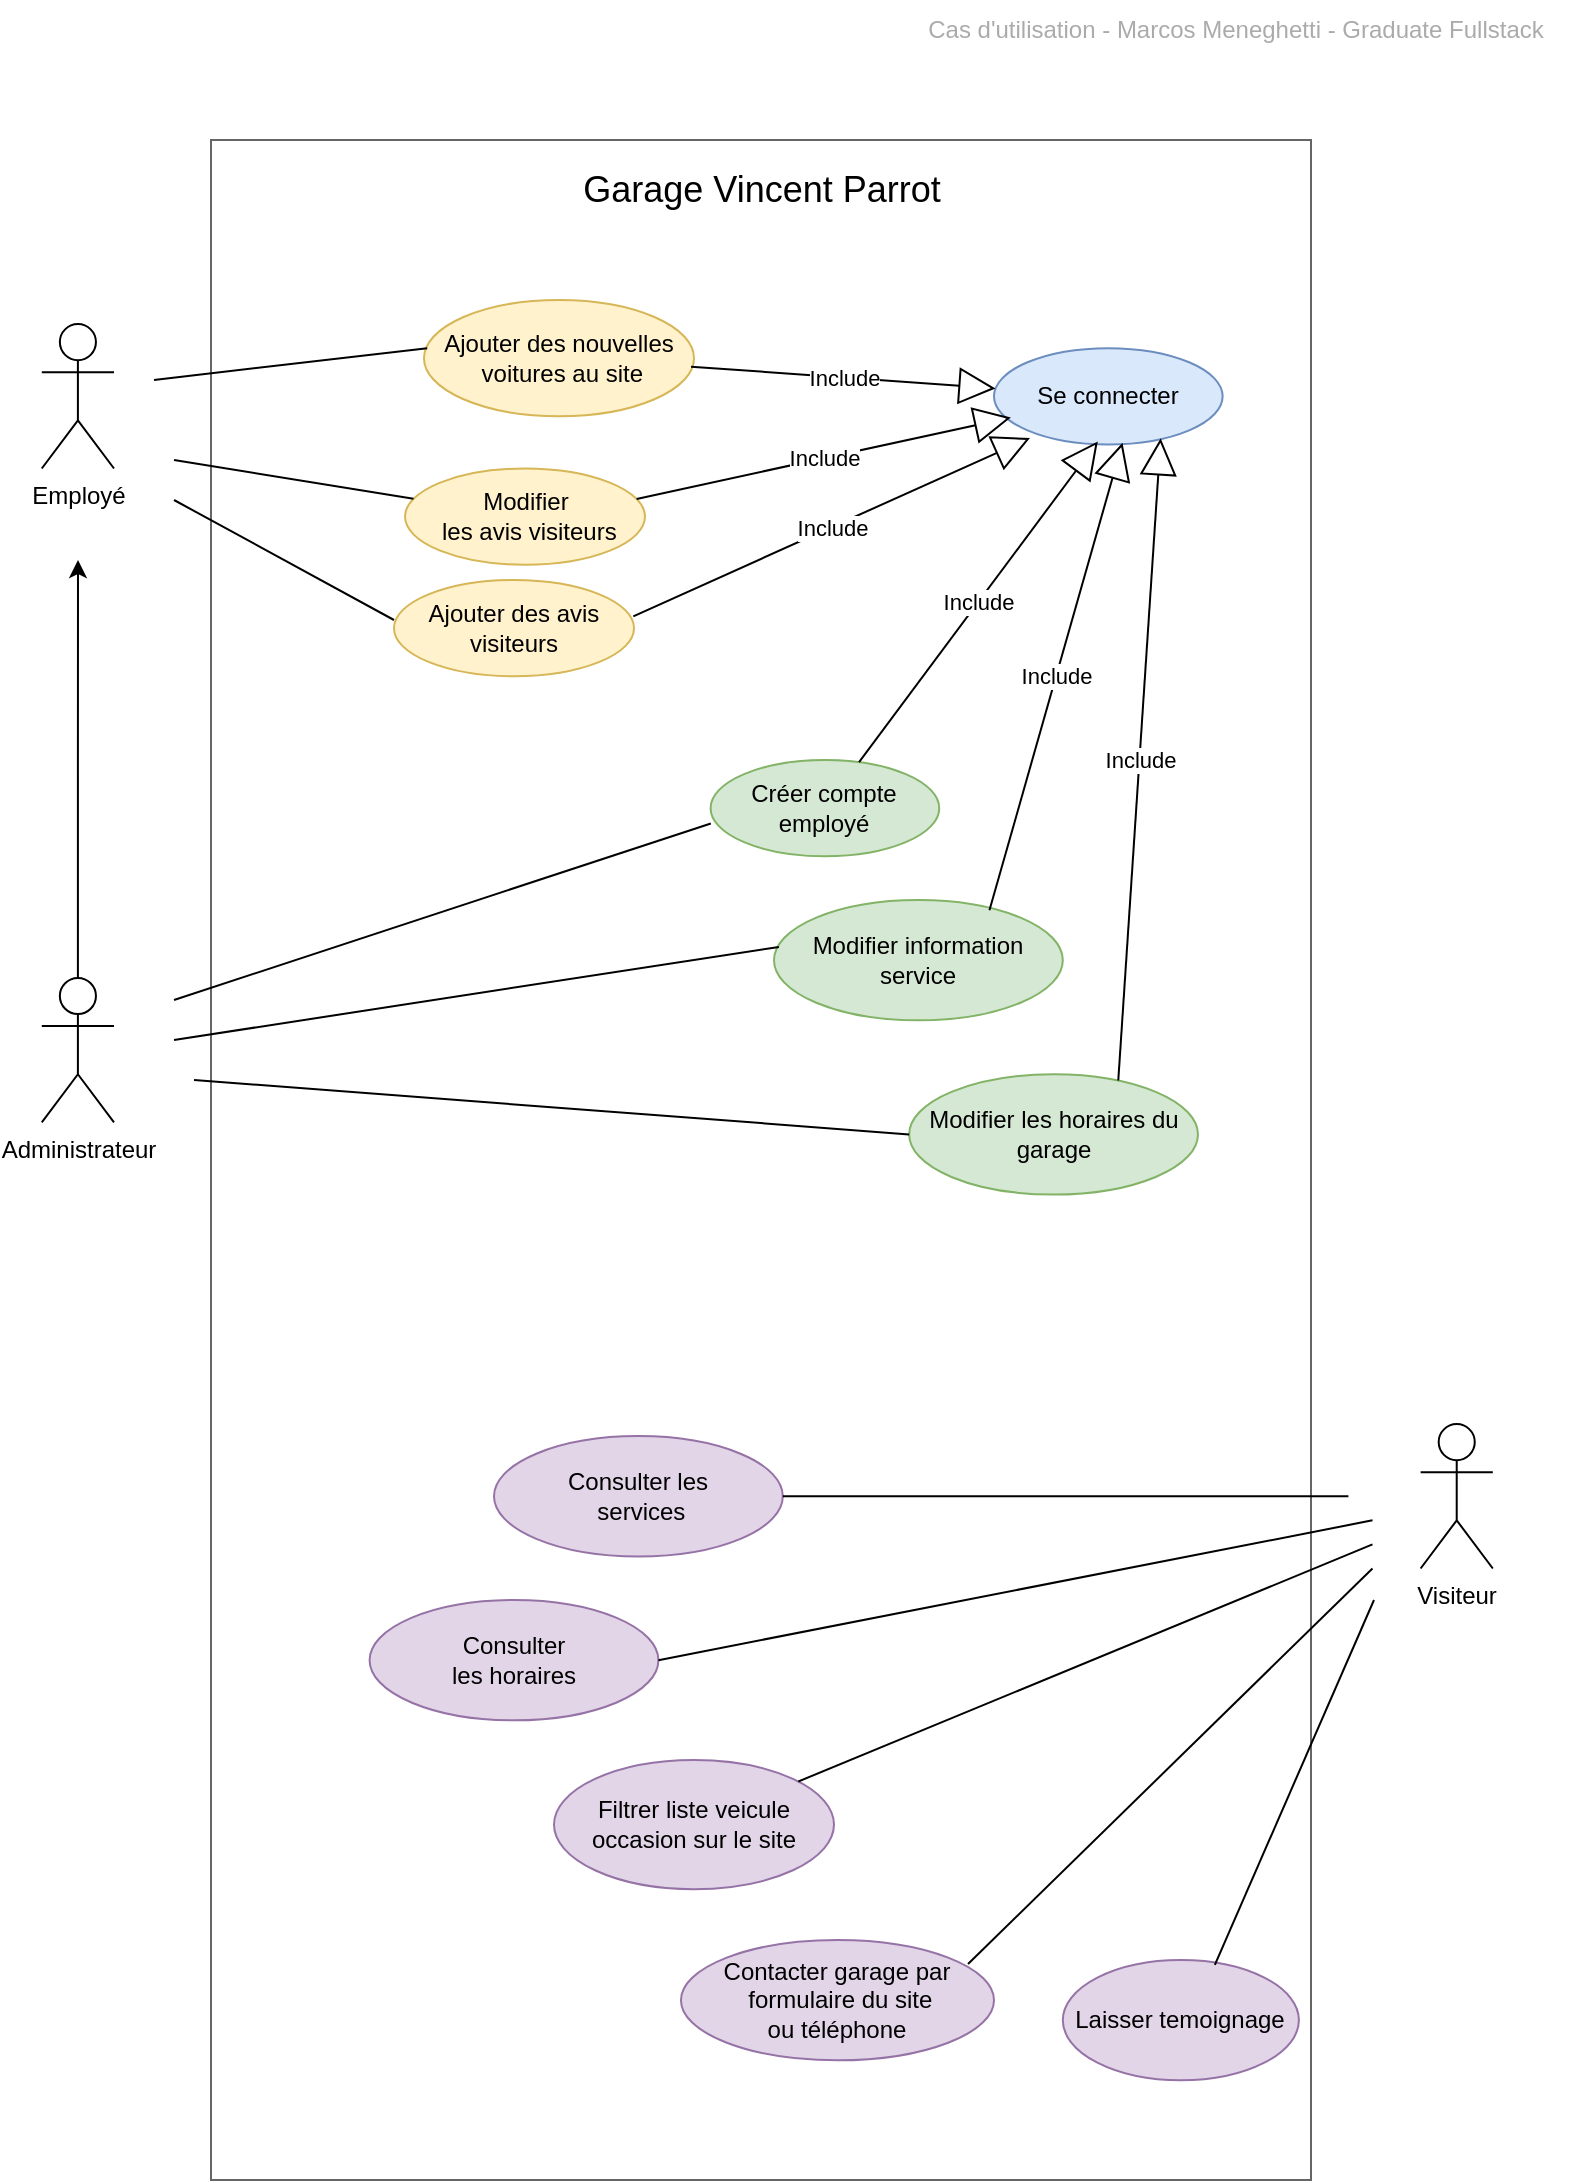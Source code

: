 <mxfile version="21.3.6" type="device">
  <diagram name="Page-1" id="PWhBi2eLa0c5Ziiqytqa">
    <mxGraphModel dx="1221" dy="620" grid="1" gridSize="10" guides="1" tooltips="1" connect="1" arrows="1" fold="1" page="1" pageScale="1" pageWidth="827" pageHeight="1169" math="0" shadow="0">
      <root>
        <mxCell id="0" />
        <mxCell id="1" parent="0" />
        <mxCell id="nECvfhJZmOqHD13zfMiE-2" value="Employé" style="shape=umlActor;verticalLabelPosition=bottom;verticalAlign=top;html=1;" parent="1" vertex="1">
          <mxGeometry x="53.9" y="172.034" width="36.102" height="72.204" as="geometry" />
        </mxCell>
        <mxCell id="nECvfhJZmOqHD13zfMiE-11" style="edgeStyle=orthogonalEdgeStyle;rounded=0;orthogonalLoop=1;jettySize=auto;html=1;" parent="1" source="nECvfhJZmOqHD13zfMiE-7" edge="1">
          <mxGeometry relative="1" as="geometry">
            <mxPoint x="72" y="290" as="targetPoint" />
          </mxGeometry>
        </mxCell>
        <mxCell id="nECvfhJZmOqHD13zfMiE-7" value="Administrateur&lt;br&gt;" style="shape=umlActor;verticalLabelPosition=bottom;verticalAlign=top;html=1;" parent="1" vertex="1">
          <mxGeometry x="53.9" y="498.984" width="36.102" height="72.204" as="geometry" />
        </mxCell>
        <mxCell id="nECvfhJZmOqHD13zfMiE-8" value="" style="html=1;whiteSpace=wrap;movable=0;resizable=0;rotatable=0;deletable=0;editable=0;locked=1;connectable=0;fillColor=#FFFFFF;strokeColor=#666666;fontColor=#333333;" parent="1" vertex="1">
          <mxGeometry x="138.5" y="80" width="550" height="1020" as="geometry" />
        </mxCell>
        <mxCell id="nECvfhJZmOqHD13zfMiE-3" value="&lt;font style=&quot;font-size: 18px;&quot;&gt;Garage Vincent Parrot&lt;/font&gt;" style="text;html=1;align=center;verticalAlign=middle;whiteSpace=wrap;rounded=0;strokeWidth=0;" parent="1" vertex="1">
          <mxGeometry x="259" y="90" width="310" height="30" as="geometry" />
        </mxCell>
        <mxCell id="nECvfhJZmOqHD13zfMiE-9" value="Se connecter" style="ellipse;whiteSpace=wrap;html=1;fillColor=#dae8fc;strokeColor=#6c8ebf;" parent="1" vertex="1">
          <mxGeometry x="529.996" y="184.07" width="114.322" height="48.136" as="geometry" />
        </mxCell>
        <mxCell id="nECvfhJZmOqHD13zfMiE-13" value="Créer compte employé" style="ellipse;whiteSpace=wrap;html=1;fillColor=#d5e8d4;strokeColor=#82b366;" parent="1" vertex="1">
          <mxGeometry x="388.306" y="390.005" width="114.322" height="48.136" as="geometry" />
        </mxCell>
        <mxCell id="nECvfhJZmOqHD13zfMiE-14" value="" style="endArrow=none;html=1;rounded=0;entryX=0.001;entryY=0.659;entryDx=0;entryDy=0;entryPerimeter=0;" parent="1" target="nECvfhJZmOqHD13zfMiE-13" edge="1">
          <mxGeometry width="50" height="50" relative="1" as="geometry">
            <mxPoint x="120" y="510" as="sourcePoint" />
            <mxPoint x="202.373" y="462.882" as="targetPoint" />
          </mxGeometry>
        </mxCell>
        <mxCell id="nECvfhJZmOqHD13zfMiE-16" value="Visiteur" style="shape=umlActor;verticalLabelPosition=bottom;verticalAlign=top;html=1;" parent="1" vertex="1">
          <mxGeometry x="743.308" y="722.036" width="36.102" height="72.204" as="geometry" />
        </mxCell>
        <mxCell id="nECvfhJZmOqHD13zfMiE-20" value="Modifier information service" style="ellipse;whiteSpace=wrap;html=1;fillColor=#d5e8d4;strokeColor=#82b366;" parent="1" vertex="1">
          <mxGeometry x="419.997" y="459.998" width="144.407" height="60.17" as="geometry" />
        </mxCell>
        <mxCell id="nECvfhJZmOqHD13zfMiE-21" value="" style="endArrow=none;html=1;rounded=0;entryX=0.017;entryY=0.39;entryDx=0;entryDy=0;entryPerimeter=0;" parent="1" target="nECvfhJZmOqHD13zfMiE-20" edge="1">
          <mxGeometry width="50" height="50" relative="1" as="geometry">
            <mxPoint x="120" y="530" as="sourcePoint" />
            <mxPoint x="382.881" y="583.221" as="targetPoint" />
          </mxGeometry>
        </mxCell>
        <mxCell id="nECvfhJZmOqHD13zfMiE-23" value="Consulter&lt;br&gt;les horaires" style="ellipse;whiteSpace=wrap;html=1;fillColor=#e1d5e7;strokeColor=#9673a6;" parent="1" vertex="1">
          <mxGeometry x="217.8" y="809.995" width="144.407" height="60.17" as="geometry" />
        </mxCell>
        <mxCell id="nECvfhJZmOqHD13zfMiE-25" value="" style="endArrow=none;html=1;rounded=0;exitX=1;exitY=0.5;exitDx=0;exitDy=0;" parent="1" source="nECvfhJZmOqHD13zfMiE-23" edge="1">
          <mxGeometry width="50" height="50" relative="1" as="geometry">
            <mxPoint x="550.766" y="794.24" as="sourcePoint" />
            <mxPoint x="719.241" y="770.172" as="targetPoint" />
          </mxGeometry>
        </mxCell>
        <mxCell id="nECvfhJZmOqHD13zfMiE-26" value="Consulter les&lt;br&gt;&amp;nbsp;services" style="ellipse;whiteSpace=wrap;html=1;fillColor=#e1d5e7;strokeColor=#9673a6;" parent="1" vertex="1">
          <mxGeometry x="279.996" y="728.052" width="144.407" height="60.17" as="geometry" />
        </mxCell>
        <mxCell id="nECvfhJZmOqHD13zfMiE-27" value="" style="endArrow=none;html=1;rounded=0;exitX=1;exitY=0.5;exitDx=0;exitDy=0;" parent="1" source="nECvfhJZmOqHD13zfMiE-26" edge="1">
          <mxGeometry width="50" height="50" relative="1" as="geometry">
            <mxPoint x="586.868" y="746.104" as="sourcePoint" />
            <mxPoint x="707.207" y="758.138" as="targetPoint" />
          </mxGeometry>
        </mxCell>
        <mxCell id="nECvfhJZmOqHD13zfMiE-28" value="Modifier les horaires du garage" style="ellipse;whiteSpace=wrap;html=1;fillColor=#d5e8d4;strokeColor=#82b366;" parent="1" vertex="1">
          <mxGeometry x="487.583" y="547.119" width="144.407" height="60.17" as="geometry" />
        </mxCell>
        <mxCell id="nECvfhJZmOqHD13zfMiE-29" value="" style="endArrow=none;html=1;rounded=0;entryX=0;entryY=0.5;entryDx=0;entryDy=0;" parent="1" target="nECvfhJZmOqHD13zfMiE-28" edge="1">
          <mxGeometry width="50" height="50" relative="1" as="geometry">
            <mxPoint x="130" y="550" as="sourcePoint" />
            <mxPoint x="358.814" y="607.289" as="targetPoint" />
          </mxGeometry>
        </mxCell>
        <mxCell id="nECvfhJZmOqHD13zfMiE-30" value="Contacter garage par&lt;br&gt;&amp;nbsp;formulaire du site&lt;br&gt;ou téléphone" style="ellipse;whiteSpace=wrap;html=1;fillColor=#e1d5e7;strokeColor=#9673a6;" parent="1" vertex="1">
          <mxGeometry x="373.48" y="980" width="156.52" height="60.17" as="geometry" />
        </mxCell>
        <mxCell id="nECvfhJZmOqHD13zfMiE-31" value="" style="endArrow=none;html=1;rounded=0;exitX=0.917;exitY=0.2;exitDx=0;exitDy=0;exitPerimeter=0;" parent="1" source="nECvfhJZmOqHD13zfMiE-30" edge="1">
          <mxGeometry width="50" height="50" relative="1" as="geometry">
            <mxPoint x="298.054" y="938.647" as="sourcePoint" />
            <mxPoint x="719.241" y="794.24" as="targetPoint" />
          </mxGeometry>
        </mxCell>
        <mxCell id="nECvfhJZmOqHD13zfMiE-32" value="Filtrer liste veicule &lt;br&gt;occasion sur le site" style="ellipse;whiteSpace=wrap;html=1;fillColor=#e1d5e7;strokeColor=#9673a6;" parent="1" vertex="1">
          <mxGeometry x="310" y="890" width="140" height="64.57" as="geometry" />
        </mxCell>
        <mxCell id="nECvfhJZmOqHD13zfMiE-33" value="" style="endArrow=none;html=1;rounded=0;" parent="1" source="nECvfhJZmOqHD13zfMiE-32" edge="1">
          <mxGeometry width="50" height="50" relative="1" as="geometry">
            <mxPoint x="562.8" y="926.613" as="sourcePoint" />
            <mxPoint x="719.241" y="782.206" as="targetPoint" />
          </mxGeometry>
        </mxCell>
        <mxCell id="nECvfhJZmOqHD13zfMiE-34" value="Ajouter des nouvelles&lt;br&gt;&amp;nbsp;voitures au site" style="ellipse;whiteSpace=wrap;html=1;fillColor=#fff2cc;strokeColor=#d6b656;" parent="1" vertex="1">
          <mxGeometry x="245" y="160" width="135" height="58.14" as="geometry" />
        </mxCell>
        <mxCell id="nECvfhJZmOqHD13zfMiE-35" value="" style="endArrow=none;html=1;rounded=0;exitX=0.012;exitY=0.414;exitDx=0;exitDy=0;exitPerimeter=0;" parent="1" source="nECvfhJZmOqHD13zfMiE-34" edge="1">
          <mxGeometry width="50" height="50" relative="1" as="geometry">
            <mxPoint x="467.119" y="292.373" as="sourcePoint" />
            <mxPoint x="110" y="200" as="targetPoint" />
          </mxGeometry>
        </mxCell>
        <mxCell id="nECvfhJZmOqHD13zfMiE-43" value="Modifier&lt;br&gt;&amp;nbsp;les avis visiteurs" style="ellipse;whiteSpace=wrap;html=1;fillColor=#fff2cc;strokeColor=#d6b656;" parent="1" vertex="1">
          <mxGeometry x="235.51" y="244.24" width="120" height="48.14" as="geometry" />
        </mxCell>
        <mxCell id="nECvfhJZmOqHD13zfMiE-50" value="" style="endArrow=none;html=1;rounded=0;" parent="1" target="nECvfhJZmOqHD13zfMiE-43" edge="1">
          <mxGeometry width="50" height="50" relative="1" as="geometry">
            <mxPoint x="120" y="240" as="sourcePoint" />
            <mxPoint x="520" y="430" as="targetPoint" />
          </mxGeometry>
        </mxCell>
        <mxCell id="nECvfhJZmOqHD13zfMiE-52" value="Include&lt;br&gt;" style="endArrow=block;endSize=16;endFill=0;html=1;rounded=0;entryX=0.454;entryY=0.969;entryDx=0;entryDy=0;entryPerimeter=0;" parent="1" source="nECvfhJZmOqHD13zfMiE-13" target="nECvfhJZmOqHD13zfMiE-9" edge="1">
          <mxGeometry width="160" relative="1" as="geometry">
            <mxPoint x="420" y="460" as="sourcePoint" />
            <mxPoint x="580" y="460" as="targetPoint" />
          </mxGeometry>
        </mxCell>
        <mxCell id="nECvfhJZmOqHD13zfMiE-53" value="Include&lt;br&gt;" style="endArrow=block;endSize=16;endFill=0;html=1;rounded=0;entryX=0.562;entryY=0.984;entryDx=0;entryDy=0;entryPerimeter=0;exitX=0.746;exitY=0.086;exitDx=0;exitDy=0;exitPerimeter=0;" parent="1" source="nECvfhJZmOqHD13zfMiE-20" target="nECvfhJZmOqHD13zfMiE-9" edge="1">
          <mxGeometry width="160" relative="1" as="geometry">
            <mxPoint x="338.47" y="433" as="sourcePoint" />
            <mxPoint x="599.47" y="270" as="targetPoint" />
          </mxGeometry>
        </mxCell>
        <mxCell id="nECvfhJZmOqHD13zfMiE-54" value="Include&lt;br&gt;" style="endArrow=block;endSize=16;endFill=0;html=1;rounded=0;exitX=0.724;exitY=0.052;exitDx=0;exitDy=0;exitPerimeter=0;entryX=0.729;entryY=0.937;entryDx=0;entryDy=0;entryPerimeter=0;" parent="1" source="nECvfhJZmOqHD13zfMiE-28" target="nECvfhJZmOqHD13zfMiE-9" edge="1">
          <mxGeometry width="160" relative="1" as="geometry">
            <mxPoint x="420" y="534" as="sourcePoint" />
            <mxPoint x="639" y="300" as="targetPoint" />
          </mxGeometry>
        </mxCell>
        <mxCell id="nECvfhJZmOqHD13zfMiE-55" value="Include&lt;br&gt;" style="endArrow=block;endSize=16;endFill=0;html=1;rounded=0;exitX=0.989;exitY=0.573;exitDx=0;exitDy=0;exitPerimeter=0;" parent="1" source="nECvfhJZmOqHD13zfMiE-34" target="nECvfhJZmOqHD13zfMiE-9" edge="1">
          <mxGeometry width="160" relative="1" as="geometry">
            <mxPoint x="390" y="308.14" as="sourcePoint" />
            <mxPoint x="509" y="148.14" as="targetPoint" />
          </mxGeometry>
        </mxCell>
        <mxCell id="nECvfhJZmOqHD13zfMiE-56" value="Include&lt;br&gt;" style="endArrow=block;endSize=16;endFill=0;html=1;rounded=0;exitX=0.965;exitY=0.316;exitDx=0;exitDy=0;exitPerimeter=0;entryX=0.074;entryY=0.72;entryDx=0;entryDy=0;entryPerimeter=0;" parent="1" source="nECvfhJZmOqHD13zfMiE-43" target="nECvfhJZmOqHD13zfMiE-9" edge="1">
          <mxGeometry width="160" relative="1" as="geometry">
            <mxPoint x="389" y="203" as="sourcePoint" />
            <mxPoint x="541" y="214" as="targetPoint" />
          </mxGeometry>
        </mxCell>
        <mxCell id="nECvfhJZmOqHD13zfMiE-59" value="&lt;font color=&quot;#ababab&quot;&gt;Cas d&#39;utilisation - Marcos Meneghetti - Graduate Fullstack&lt;/font&gt;" style="text;html=1;strokeColor=none;fillColor=none;align=center;verticalAlign=middle;whiteSpace=wrap;rounded=0;" parent="1" vertex="1">
          <mxGeometry x="486" y="10" width="330" height="30" as="geometry" />
        </mxCell>
        <mxCell id="nECvfhJZmOqHD13zfMiE-62" value="Laisser temoignage" style="ellipse;whiteSpace=wrap;html=1;fillColor=#e1d5e7;strokeColor=#9673a6;" parent="1" vertex="1">
          <mxGeometry x="564.4" y="990" width="118.06" height="60.17" as="geometry" />
        </mxCell>
        <mxCell id="nECvfhJZmOqHD13zfMiE-65" value="" style="endArrow=none;html=1;rounded=0;exitX=0.644;exitY=0.04;exitDx=0;exitDy=0;exitPerimeter=0;" parent="1" source="nECvfhJZmOqHD13zfMiE-62" edge="1">
          <mxGeometry width="50" height="50" relative="1" as="geometry">
            <mxPoint x="210" y="810" as="sourcePoint" />
            <mxPoint x="720" y="810" as="targetPoint" />
          </mxGeometry>
        </mxCell>
        <mxCell id="DbAiNIyBTbDKWM-yy6xA-1" value="Ajouter des avis visiteurs" style="ellipse;whiteSpace=wrap;html=1;fillColor=#fff2cc;strokeColor=#d6b656;" parent="1" vertex="1">
          <mxGeometry x="230" y="300" width="120" height="48.14" as="geometry" />
        </mxCell>
        <mxCell id="DbAiNIyBTbDKWM-yy6xA-2" value="Include&lt;br&gt;" style="endArrow=block;endSize=16;endFill=0;html=1;rounded=0;exitX=0.997;exitY=0.377;exitDx=0;exitDy=0;exitPerimeter=0;entryX=0.074;entryY=0.72;entryDx=0;entryDy=0;entryPerimeter=0;" parent="1" source="DbAiNIyBTbDKWM-yy6xA-1" edge="1">
          <mxGeometry width="160" relative="1" as="geometry">
            <mxPoint x="361" y="269" as="sourcePoint" />
            <mxPoint x="548" y="229" as="targetPoint" />
          </mxGeometry>
        </mxCell>
        <mxCell id="DbAiNIyBTbDKWM-yy6xA-3" value="" style="endArrow=none;html=1;rounded=0;" parent="1" edge="1">
          <mxGeometry width="50" height="50" relative="1" as="geometry">
            <mxPoint x="120" y="260" as="sourcePoint" />
            <mxPoint x="230" y="320" as="targetPoint" />
          </mxGeometry>
        </mxCell>
      </root>
    </mxGraphModel>
  </diagram>
</mxfile>
